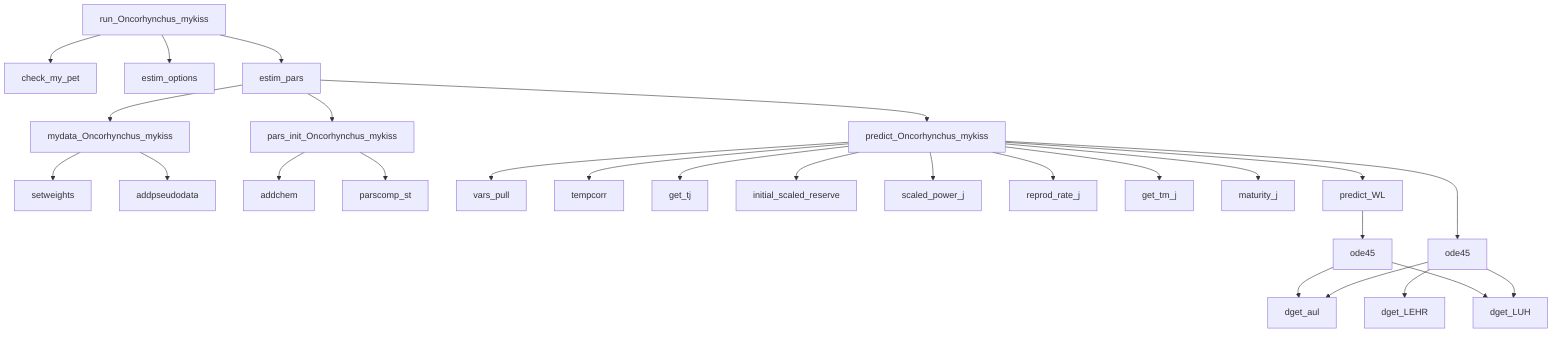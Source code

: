graph TD
A[run_Oncorhynchus_mykiss] --> B[check_my_pet]
A --> C[estim_options]
A --> D[estim_pars]

D --> E[mydata_Oncorhynchus_mykiss]
D --> F[pars_init_Oncorhynchus_mykiss]
D --> G[predict_Oncorhynchus_mykiss]

E --> H[setweights]
E --> I[addpseudodata]

F --> J[addchem]
F --> K[parscomp_st]

G --> L[vars_pull]
G --> M[tempcorr]
G --> N[get_tj]
G --> O[initial_scaled_reserve]
G --> P[ode45]
G --> Q[scaled_power_j]
G --> R[reprod_rate_j]
G --> S[get_tm_j]
G --> T[maturity_j]
G --> U[predict_WL]

P --> V[dget_aul]
P --> W[dget_LUH]
P --> X[dget_LEHR]

U --> Y[ode45]
Y --> V
Y --> W